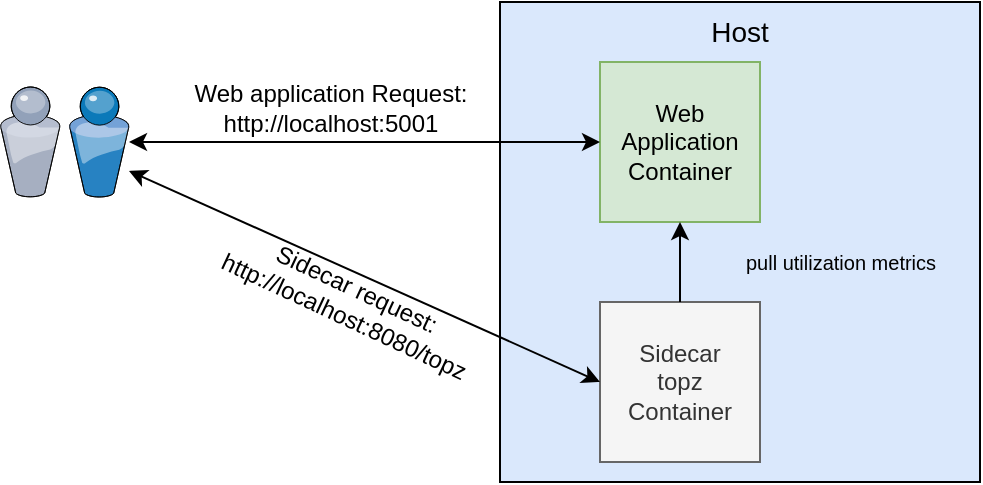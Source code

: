 <mxfile version="13.4.6" type="device"><diagram name="Page-1" id="e3a06f82-3646-2815-327d-82caf3d4e204"><mxGraphModel dx="981" dy="526" grid="1" gridSize="10" guides="1" tooltips="1" connect="1" arrows="1" fold="1" page="1" pageScale="1.5" pageWidth="1169" pageHeight="826" background="none" math="0" shadow="0"><root><mxCell id="0" style=";html=1;"/><mxCell id="1" style=";html=1;" parent="0"/><mxCell id="6a7d8f32e03d9370-58" value="Host" style="whiteSpace=wrap;html=1;fillColor=#dae8fc;fontSize=14;verticalAlign=top;" parent="1" vertex="1"><mxGeometry x="310" y="280" width="240" height="240" as="geometry"/></mxCell><mxCell id="x1QHgHqs99vp4-y2KGeg-4" value="" style="verticalLabelPosition=bottom;aspect=fixed;html=1;verticalAlign=top;strokeColor=none;align=center;outlineConnect=0;shape=mxgraph.citrix.users;" vertex="1" parent="1"><mxGeometry x="60" y="322.5" width="64.5" height="55" as="geometry"/></mxCell><mxCell id="x1QHgHqs99vp4-y2KGeg-5" value="Web Application Container" style="whiteSpace=wrap;html=1;aspect=fixed;fillColor=#d5e8d4;strokeColor=#82b366;" vertex="1" parent="1"><mxGeometry x="360" y="310" width="80" height="80" as="geometry"/></mxCell><mxCell id="x1QHgHqs99vp4-y2KGeg-6" value="&lt;div&gt;Sidecar &lt;br&gt;&lt;/div&gt;&lt;div&gt;topz&lt;/div&gt;&lt;div&gt;Container&lt;br&gt;&lt;/div&gt;" style="whiteSpace=wrap;html=1;aspect=fixed;fillColor=#f5f5f5;strokeColor=#666666;fontColor=#333333;" vertex="1" parent="1"><mxGeometry x="360" y="430" width="80" height="80" as="geometry"/></mxCell><mxCell id="x1QHgHqs99vp4-y2KGeg-7" value="" style="endArrow=classic;html=1;exitX=0.5;exitY=0;exitDx=0;exitDy=0;entryX=0.5;entryY=1;entryDx=0;entryDy=0;" edge="1" parent="1" source="x1QHgHqs99vp4-y2KGeg-6" target="x1QHgHqs99vp4-y2KGeg-5"><mxGeometry width="50" height="50" relative="1" as="geometry"><mxPoint x="530" y="380" as="sourcePoint"/><mxPoint x="460" y="380" as="targetPoint"/></mxGeometry></mxCell><mxCell id="x1QHgHqs99vp4-y2KGeg-9" value="" style="endArrow=classic;startArrow=classic;html=1;" edge="1" parent="1" source="x1QHgHqs99vp4-y2KGeg-5" target="x1QHgHqs99vp4-y2KGeg-4"><mxGeometry width="50" height="50" relative="1" as="geometry"><mxPoint x="140" y="240" as="sourcePoint"/><mxPoint x="150" y="351" as="targetPoint"/></mxGeometry></mxCell><mxCell id="x1QHgHqs99vp4-y2KGeg-10" value="Web application Request:&lt;br&gt;http://localhost:5001" style="text;html=1;resizable=0;autosize=1;align=center;verticalAlign=middle;points=[];fillColor=none;strokeColor=none;rounded=0;" vertex="1" parent="1"><mxGeometry x="145" y="317.5" width="160" height="30" as="geometry"/></mxCell><mxCell id="x1QHgHqs99vp4-y2KGeg-11" value="" style="endArrow=classic;startArrow=classic;html=1;exitX=0;exitY=0.5;exitDx=0;exitDy=0;" edge="1" parent="1" source="x1QHgHqs99vp4-y2KGeg-6" target="x1QHgHqs99vp4-y2KGeg-4"><mxGeometry width="50" height="50" relative="1" as="geometry"><mxPoint x="334.5" y="400" as="sourcePoint"/><mxPoint x="124.5" y="400.84" as="targetPoint"/></mxGeometry></mxCell><mxCell id="x1QHgHqs99vp4-y2KGeg-12" value="Sidecar request:&lt;br&gt;http://localhost:8080/topz" style="text;html=1;resizable=0;autosize=1;align=center;verticalAlign=middle;points=[];fillColor=none;strokeColor=none;rounded=0;rotation=25;" vertex="1" parent="1"><mxGeometry x="160" y="415" width="150" height="30" as="geometry"/></mxCell><mxCell id="x1QHgHqs99vp4-y2KGeg-13" value="&lt;font style=&quot;font-size: 10px&quot;&gt;pull utilization metrics&lt;/font&gt;" style="text;html=1;resizable=0;autosize=1;align=center;verticalAlign=middle;points=[];fillColor=none;strokeColor=none;rounded=0;rotation=0;" vertex="1" parent="1"><mxGeometry x="420" y="400" width="120" height="20" as="geometry"/></mxCell></root></mxGraphModel></diagram></mxfile>